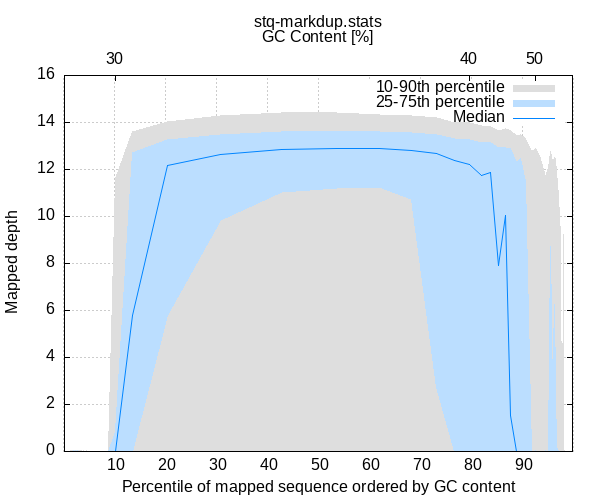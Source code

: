 
            set terminal png size 600,500 truecolor
            set output "bamstat-plots/gc-depth.png"
            set grid xtics ytics y2tics back lc rgb "#cccccc"
            set ylabel "Mapped depth"
            set xlabel "Percentile of mapped sequence ordered by GC content"
            set x2label "GC Content [%]"
            set title "stq-markdup.stats" noenhanced
            set x2tics ("30" 10.183,"40" 79.635,"50" 92.689)
            set xtics nomirror
            set xrange [0.1:99.9]

            plot '-' using 1:2:3 with filledcurve lt 1 lc rgb "#dedede" t '10-90th percentile' , \
                 '-' using 1:2:3 with filledcurve lt 1 lc rgb "#bbdeff" t '25-75th percentile' , \
                 '-' using 1:2 with lines lc rgb "#0084ff" t 'Median'
        0.134	0.008	0.023
0.134	0.008	0.008
1.110	0.008	0.015
1.327	0.008	0.023
1.564	0.008	0.023
1.676	0.008	0.030
1.789	0.008	0.045
1.927	0.008	0.038
2.094	0.008	0.030
2.264	0.008	0.038
2.476	0.008	0.038
2.627	0.008	0.038
2.702	0.008	0.038
2.785	0.008	0.038
2.871	0.008	0.030
3.094	0.008	0.030
3.320	0.008	0.030
3.500	0.008	0.023
3.666	0.008	0.015
3.762	0.008	0.030
3.917	0.008	0.023
4.113	0.008	0.015
4.290	0.008	0.015
4.460	0.008	0.023
4.657	0.008	0.015
4.964	0.008	0.015
5.342	0.008	0.015
5.855	0.008	0.008
6.595	0.008	0.015
7.482	0.008	0.015
8.653	0.008	0.023
10.183	0.008	11.612
13.484	0.008	13.598
20.277	0.008	14.051
30.750	0.008	14.300
42.699	0.038	14.413
53.556	0.008	14.405
62.059	0.008	14.360
68.259	0.008	14.277
73.094	0.008	14.217
76.785	0.008	13.998
79.635	0.008	13.983
82.027	0.008	13.869
83.795	0.008	13.809
85.394	0.008	13.665
86.691	0.008	13.733
87.779	0.008	13.673
88.947	0.008	13.439
89.772	0.008	13.484
90.757	0.008	13.303
91.848	0.008	12.767
92.689	0.008	12.873
93.503	0.008	12.593
94.545	0.008	11.703
95.150	0.008	12.088
95.524	0.008	12.775
95.956	0.008	12.344
96.299	0.008	12.495
96.585	0.008	12.427
96.789	0.008	11.884
97.059	0.008	10.910
97.279	0.008	9.868
97.463	0.008	9.332
97.748	0.008	0.075
97.975	0.008	0.030
98.050	0.008	9.226
98.194	0.008	0.098
98.322	0.008	0.023
98.499	0.008	0.015
98.632	0.008	0.008
98.745	0.008	0.008
98.866	0.008	0.008
98.942	0.008	0.008
98.996	0.008	0.008
99.056	0.008	0.008
99.196	0.008	0.008
99.347	0.008	0.008
99.625	0.008	0.008
99.736	0.008	0.008
99.826	0.008	0.008
99.870	0.008	0.008
99.901	0.008	0.008
99.944	0.008	0.008
99.954	0.008	0.008
99.967	0.008	0.008
99.970	0.008	0.030
99.974	0.008	0.008
99.976	0.008	0.015
99.981	0.008	0.083
99.984	0.008	0.038
99.984	0.008	0.008
99.988	0.008	0.015
99.990	0.008	0.023
99.990	0.008	0.008
99.992	0.008	0.015
99.992	0.008	0.015
99.997	0.008	0.015
100.000	0.008	0.015
end
0.134	0.008	0.015
0.134	0.008	0.008
1.110	0.008	0.008
1.327	0.008	0.015
1.564	0.008	0.015
1.676	0.008	0.015
1.789	0.008	0.030
1.927	0.008	0.023
2.094	0.008	0.015
2.264	0.008	0.023
2.476	0.008	0.015
2.627	0.008	0.023
2.702	0.008	0.023
2.785	0.008	0.015
2.871	0.008	0.015
3.094	0.008	0.015
3.320	0.008	0.015
3.500	0.008	0.008
3.666	0.008	0.008
3.762	0.008	0.008
3.917	0.008	0.008
4.113	0.008	0.008
4.290	0.008	0.008
4.460	0.008	0.008
4.657	0.008	0.008
4.964	0.008	0.008
5.342	0.008	0.008
5.855	0.008	0.008
6.595	0.008	0.008
7.482	0.008	0.008
8.653	0.008	0.008
10.183	0.008	0.831
13.484	0.008	12.714
20.277	5.806	13.296
30.750	9.838	13.507
42.699	11.015	13.613
53.556	11.189	13.620
62.059	11.219	13.620
68.259	10.721	13.560
73.094	2.718	13.484
76.785	0.008	13.311
79.635	0.008	13.280
82.027	0.008	13.129
83.795	0.008	13.167
85.394	0.008	12.941
86.691	0.008	12.918
87.779	0.008	12.903
88.947	0.008	12.314
89.772	0.008	12.465
90.757	0.008	11.491
91.848	0.008	0.015
92.689	0.008	0.060
93.503	0.008	0.015
94.545	0.008	0.030
95.150	0.008	0.015
95.524	0.008	8.705
95.956	0.008	2.341
96.299	0.008	6.244
96.585	0.008	2.575
96.789	0.008	0.166
97.059	0.008	0.015
97.279	0.008	0.015
97.463	0.008	0.008
97.748	0.008	0.015
97.975	0.008	0.015
98.050	0.008	0.015
98.194	0.008	0.015
98.322	0.008	0.008
98.499	0.008	0.008
98.632	0.008	0.008
98.745	0.008	0.008
98.866	0.008	0.008
98.942	0.008	0.008
98.996	0.008	0.008
99.056	0.008	0.008
99.196	0.008	0.008
99.347	0.008	0.008
99.625	0.008	0.008
99.736	0.008	0.008
99.826	0.008	0.008
99.870	0.008	0.008
99.901	0.008	0.008
99.944	0.008	0.008
99.954	0.008	0.008
99.967	0.008	0.008
99.970	0.008	0.008
99.974	0.008	0.008
99.976	0.008	0.008
99.981	0.008	0.038
99.984	0.008	0.008
99.984	0.008	0.008
99.988	0.008	0.008
99.990	0.008	0.008
99.990	0.008	0.008
99.992	0.008	0.015
99.992	0.008	0.015
99.997	0.008	0.015
100.000	0.008	0.015
end
0.134	0.008
0.134	0.008
1.110	0.008
1.327	0.008
1.564	0.008
1.676	0.008
1.789	0.015
1.927	0.015
2.094	0.008
2.264	0.015
2.476	0.008
2.627	0.015
2.702	0.008
2.785	0.008
2.871	0.008
3.094	0.008
3.320	0.008
3.500	0.008
3.666	0.008
3.762	0.008
3.917	0.008
4.113	0.008
4.290	0.008
4.460	0.008
4.657	0.008
4.964	0.008
5.342	0.008
5.855	0.008
6.595	0.008
7.482	0.008
8.653	0.008
10.183	0.008
13.484	5.783
20.277	12.178
30.750	12.639
42.699	12.843
53.556	12.888
62.059	12.880
68.259	12.827
73.094	12.661
76.785	12.374
79.635	12.208
82.027	11.740
83.795	11.861
85.394	7.920
86.691	10.057
87.779	1.540
88.947	0.008
89.772	0.008
90.757	0.008
91.848	0.008
92.689	0.008
93.503	0.008
94.545	0.008
95.150	0.008
95.524	0.008
95.956	0.008
96.299	0.008
96.585	0.008
96.789	0.008
97.059	0.008
97.279	0.008
97.463	0.008
97.748	0.008
97.975	0.008
98.050	0.008
98.194	0.008
98.322	0.008
98.499	0.008
98.632	0.008
98.745	0.008
98.866	0.008
98.942	0.008
98.996	0.008
99.056	0.008
99.196	0.008
99.347	0.008
99.625	0.008
99.736	0.008
99.826	0.008
99.870	0.008
99.901	0.008
99.944	0.008
99.954	0.008
99.967	0.008
99.970	0.008
99.974	0.008
99.976	0.008
99.981	0.015
99.984	0.008
99.984	0.008
99.988	0.008
99.990	0.008
99.990	0.008
99.992	0.015
99.992	0.008
99.997	0.008
100.000	0.008
end
